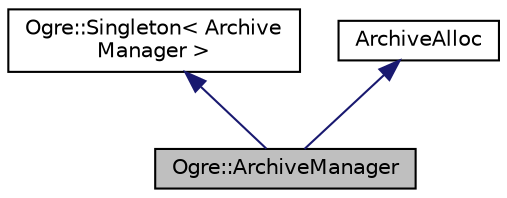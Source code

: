 digraph "Ogre::ArchiveManager"
{
  bgcolor="transparent";
  edge [fontname="Helvetica",fontsize="10",labelfontname="Helvetica",labelfontsize="10"];
  node [fontname="Helvetica",fontsize="10",shape=record];
  Node0 [label="Ogre::ArchiveManager",height=0.2,width=0.4,color="black", fillcolor="grey75", style="filled", fontcolor="black"];
  Node1 -> Node0 [dir="back",color="midnightblue",fontsize="10",style="solid",fontname="Helvetica"];
  Node1 [label="Ogre::Singleton\< Archive\lManager \>",height=0.2,width=0.4,color="black",URL="$class_ogre_1_1_singleton.html"];
  Node2 -> Node0 [dir="back",color="midnightblue",fontsize="10",style="solid",fontname="Helvetica"];
  Node2 [label="ArchiveAlloc",height=0.2,width=0.4,color="black",URL="$class_ogre_1_1_allocated_object.html"];
}

